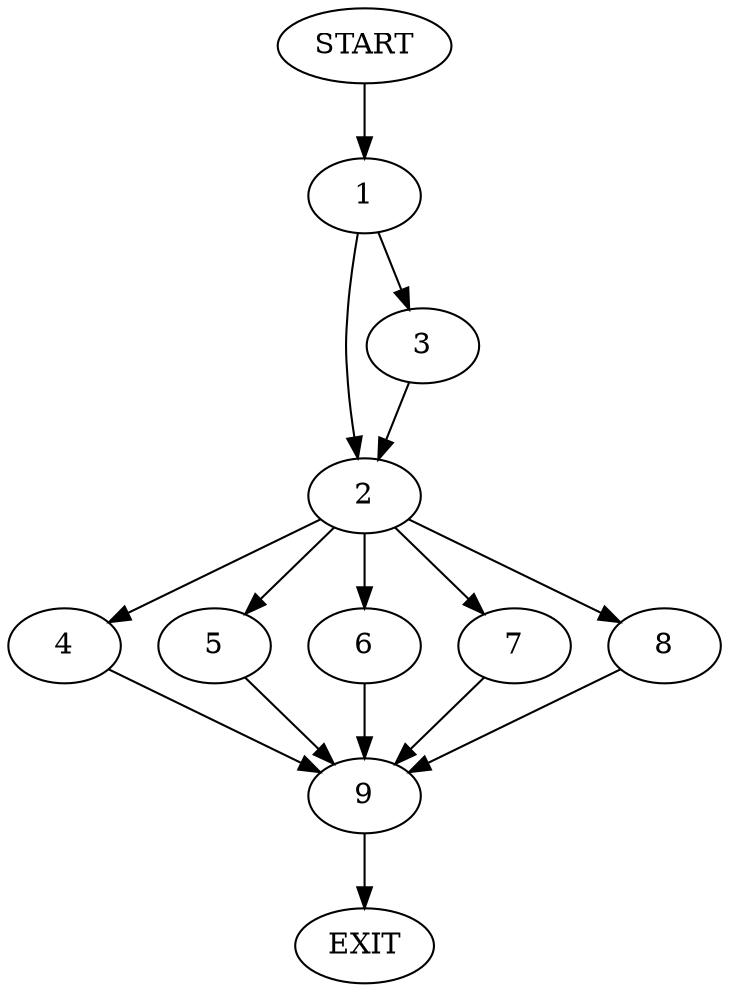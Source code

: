 digraph {
0 [label="START"]
10 [label="EXIT"]
0 -> 1
1 -> 2
1 -> 3
2 -> 4
2 -> 5
2 -> 6
2 -> 7
2 -> 8
3 -> 2
5 -> 9
4 -> 9
8 -> 9
7 -> 9
6 -> 9
9 -> 10
}
